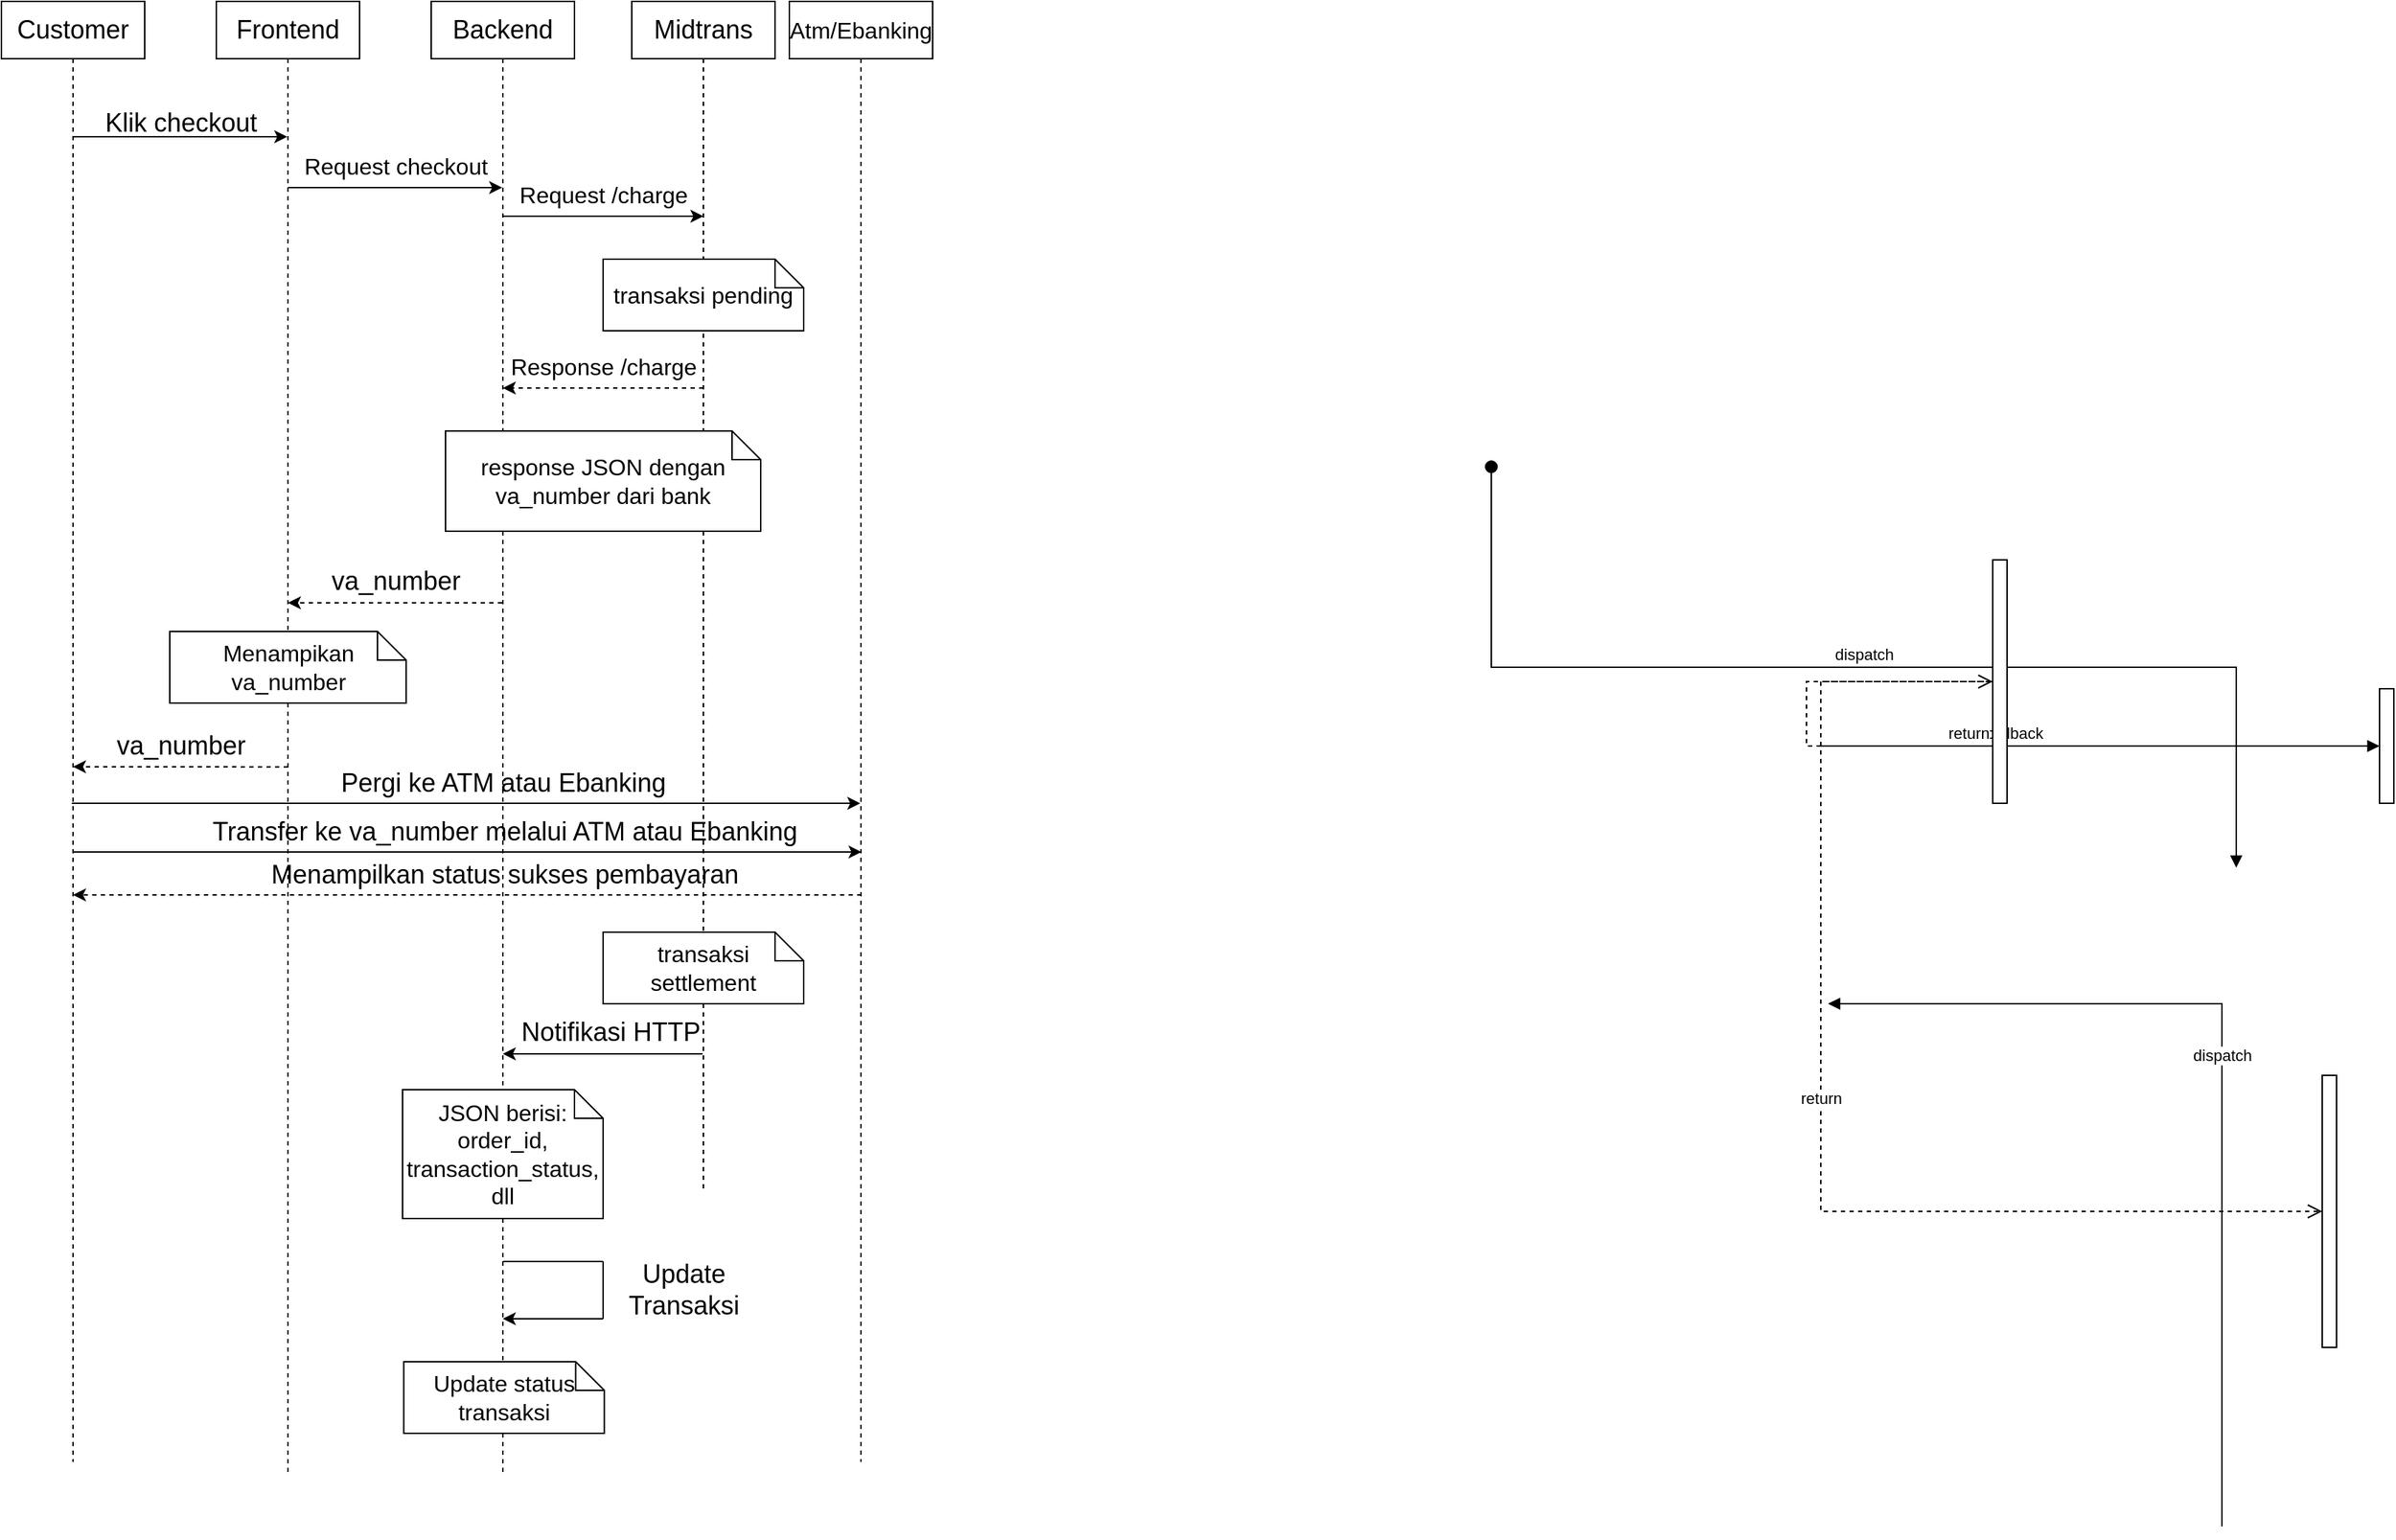 <mxfile version="24.5.3" type="github">
  <diagram name="Page-1" id="2YBvvXClWsGukQMizWep">
    <mxGraphModel dx="1100" dy="681" grid="1" gridSize="10" guides="1" tooltips="1" connect="1" arrows="1" fold="1" page="1" pageScale="1" pageWidth="850" pageHeight="1100" math="0" shadow="0">
      <root>
        <mxCell id="0" />
        <mxCell id="1" parent="0" />
        <mxCell id="QBmbDSx_dbbPRp1ByL7P-2" style="edgeStyle=elbowEdgeStyle;rounded=0;orthogonalLoop=1;jettySize=auto;html=1;elbow=vertical;curved=0;" edge="1" parent="1" target="aM9ryv3xv72pqoxQDRHE-5">
          <mxGeometry relative="1" as="geometry">
            <mxPoint x="89.5" y="134.5" as="sourcePoint" />
            <mxPoint x="209.5" y="134.5" as="targetPoint" />
          </mxGeometry>
        </mxCell>
        <mxCell id="QBmbDSx_dbbPRp1ByL7P-38" style="edgeStyle=elbowEdgeStyle;rounded=0;orthogonalLoop=1;jettySize=auto;html=1;elbow=vertical;curved=0;" edge="1" parent="1">
          <mxGeometry relative="1" as="geometry">
            <mxPoint x="89.167" y="599.997" as="sourcePoint" />
            <mxPoint x="639.5" y="599.997" as="targetPoint" />
          </mxGeometry>
        </mxCell>
        <mxCell id="aM9ryv3xv72pqoxQDRHE-1" value="&lt;font style=&quot;font-size: 18px;&quot;&gt;Customer&lt;/font&gt;" style="shape=umlLifeline;perimeter=lifelinePerimeter;whiteSpace=wrap;html=1;container=0;dropTarget=0;collapsible=0;recursiveResize=0;outlineConnect=0;portConstraint=eastwest;newEdgeStyle={&quot;edgeStyle&quot;:&quot;elbowEdgeStyle&quot;,&quot;elbow&quot;:&quot;vertical&quot;,&quot;curved&quot;:0,&quot;rounded&quot;:0};" parent="1" vertex="1">
          <mxGeometry x="40" y="40" width="100" height="1020" as="geometry" />
        </mxCell>
        <mxCell id="QBmbDSx_dbbPRp1ByL7P-6" style="edgeStyle=elbowEdgeStyle;rounded=0;orthogonalLoop=1;jettySize=auto;html=1;elbow=vertical;curved=0;" edge="1" parent="1" source="aM9ryv3xv72pqoxQDRHE-5" target="QBmbDSx_dbbPRp1ByL7P-5">
          <mxGeometry relative="1" as="geometry">
            <Array as="points">
              <mxPoint x="310" y="170" />
            </Array>
          </mxGeometry>
        </mxCell>
        <mxCell id="aM9ryv3xv72pqoxQDRHE-5" value="&lt;font style=&quot;font-size: 18px;&quot;&gt;Frontend&lt;/font&gt;" style="shape=umlLifeline;perimeter=lifelinePerimeter;whiteSpace=wrap;html=1;container=0;dropTarget=0;collapsible=0;recursiveResize=0;outlineConnect=0;portConstraint=eastwest;newEdgeStyle={&quot;edgeStyle&quot;:&quot;elbowEdgeStyle&quot;,&quot;elbow&quot;:&quot;vertical&quot;,&quot;curved&quot;:0,&quot;rounded&quot;:0};" parent="1" vertex="1">
          <mxGeometry x="190" y="40" width="100" height="1030" as="geometry" />
        </mxCell>
        <mxCell id="aM9ryv3xv72pqoxQDRHE-7" value="dispatch" style="html=1;verticalAlign=bottom;endArrow=block;edgeStyle=elbowEdgeStyle;elbow=vertical;curved=0;rounded=0;" parent="1" edge="1">
          <mxGeometry relative="1" as="geometry">
            <mxPoint x="1590" y="1105" as="sourcePoint" />
            <Array as="points">
              <mxPoint x="1230" y="740" />
            </Array>
            <mxPoint x="1315" y="740" as="targetPoint" />
          </mxGeometry>
        </mxCell>
        <mxCell id="aM9ryv3xv72pqoxQDRHE-8" value="return" style="html=1;verticalAlign=bottom;endArrow=open;dashed=1;endSize=8;edgeStyle=elbowEdgeStyle;elbow=vertical;curved=0;rounded=0;" parent="1" source="aM9ryv3xv72pqoxQDRHE-6" target="aM9ryv3xv72pqoxQDRHE-2" edge="1">
          <mxGeometry relative="1" as="geometry">
            <mxPoint x="1315" y="605" as="targetPoint" />
            <Array as="points">
              <mxPoint x="1310" y="680" />
            </Array>
          </mxGeometry>
        </mxCell>
        <mxCell id="aM9ryv3xv72pqoxQDRHE-9" value="callback" style="html=1;verticalAlign=bottom;endArrow=block;edgeStyle=elbowEdgeStyle;elbow=vertical;curved=0;rounded=0;" parent="1" source="aM9ryv3xv72pqoxQDRHE-6" target="aM9ryv3xv72pqoxQDRHE-4" edge="1">
          <mxGeometry relative="1" as="geometry">
            <mxPoint x="1295" y="560" as="sourcePoint" />
            <Array as="points">
              <mxPoint x="1310" y="560" />
            </Array>
          </mxGeometry>
        </mxCell>
        <mxCell id="aM9ryv3xv72pqoxQDRHE-10" value="return" style="html=1;verticalAlign=bottom;endArrow=open;dashed=1;endSize=8;edgeStyle=elbowEdgeStyle;elbow=vertical;curved=0;rounded=0;" parent="1" source="aM9ryv3xv72pqoxQDRHE-4" target="aM9ryv3xv72pqoxQDRHE-6" edge="1">
          <mxGeometry relative="1" as="geometry">
            <mxPoint x="1295" y="635" as="targetPoint" />
            <Array as="points">
              <mxPoint x="1300" y="630" />
            </Array>
          </mxGeometry>
        </mxCell>
        <mxCell id="aM9ryv3xv72pqoxQDRHE-2" value="" style="html=1;points=[];perimeter=orthogonalPerimeter;outlineConnect=0;targetShapes=umlLifeline;portConstraint=eastwest;newEdgeStyle={&quot;edgeStyle&quot;:&quot;elbowEdgeStyle&quot;,&quot;elbow&quot;:&quot;vertical&quot;,&quot;curved&quot;:0,&quot;rounded&quot;:0};" parent="1" vertex="1">
          <mxGeometry x="1660" y="790" width="10" height="190" as="geometry" />
        </mxCell>
        <mxCell id="aM9ryv3xv72pqoxQDRHE-4" value="" style="html=1;points=[];perimeter=orthogonalPerimeter;outlineConnect=0;targetShapes=umlLifeline;portConstraint=eastwest;newEdgeStyle={&quot;edgeStyle&quot;:&quot;elbowEdgeStyle&quot;,&quot;elbow&quot;:&quot;vertical&quot;,&quot;curved&quot;:0,&quot;rounded&quot;:0};" parent="1" vertex="1">
          <mxGeometry x="1700" y="520" width="10" height="80" as="geometry" />
        </mxCell>
        <mxCell id="aM9ryv3xv72pqoxQDRHE-3" value="dispatch" style="html=1;verticalAlign=bottom;startArrow=oval;endArrow=block;startSize=8;edgeStyle=elbowEdgeStyle;elbow=vertical;curved=0;rounded=0;" parent="1" edge="1">
          <mxGeometry relative="1" as="geometry">
            <mxPoint x="1080" y="365" as="sourcePoint" />
            <mxPoint x="1600" y="645" as="targetPoint" />
          </mxGeometry>
        </mxCell>
        <mxCell id="aM9ryv3xv72pqoxQDRHE-6" value="" style="html=1;points=[];perimeter=orthogonalPerimeter;outlineConnect=0;targetShapes=umlLifeline;portConstraint=eastwest;newEdgeStyle={&quot;edgeStyle&quot;:&quot;elbowEdgeStyle&quot;,&quot;elbow&quot;:&quot;vertical&quot;,&quot;curved&quot;:0,&quot;rounded&quot;:0};" parent="1" vertex="1">
          <mxGeometry x="1430" y="430" width="10" height="170" as="geometry" />
        </mxCell>
        <mxCell id="QBmbDSx_dbbPRp1ByL7P-4" value="&lt;font style=&quot;font-size: 18px;&quot;&gt;Klik checkout&lt;/font&gt;" style="text;html=1;align=center;verticalAlign=middle;resizable=0;points=[];autosize=1;strokeColor=none;fillColor=none;" vertex="1" parent="1">
          <mxGeometry x="100" y="105" width="130" height="40" as="geometry" />
        </mxCell>
        <mxCell id="QBmbDSx_dbbPRp1ByL7P-5" value="&lt;font style=&quot;font-size: 18px;&quot;&gt;Backend&lt;/font&gt;" style="shape=umlLifeline;perimeter=lifelinePerimeter;whiteSpace=wrap;html=1;container=0;dropTarget=0;collapsible=0;recursiveResize=0;outlineConnect=0;portConstraint=eastwest;newEdgeStyle={&quot;edgeStyle&quot;:&quot;elbowEdgeStyle&quot;,&quot;elbow&quot;:&quot;vertical&quot;,&quot;curved&quot;:0,&quot;rounded&quot;:0};" vertex="1" parent="1">
          <mxGeometry x="340" y="40" width="100" height="1030" as="geometry" />
        </mxCell>
        <mxCell id="QBmbDSx_dbbPRp1ByL7P-7" value="&lt;font style=&quot;font-size: 16px;&quot;&gt;Request checkout&lt;/font&gt;" style="text;html=1;align=center;verticalAlign=middle;resizable=0;points=[];autosize=1;strokeColor=none;fillColor=none;" vertex="1" parent="1">
          <mxGeometry x="240" y="140" width="150" height="30" as="geometry" />
        </mxCell>
        <mxCell id="QBmbDSx_dbbPRp1ByL7P-8" value="&lt;font style=&quot;font-size: 18px;&quot;&gt;Midtrans&lt;/font&gt;" style="shape=umlLifeline;perimeter=lifelinePerimeter;whiteSpace=wrap;html=1;container=0;dropTarget=0;collapsible=0;recursiveResize=0;outlineConnect=0;portConstraint=eastwest;newEdgeStyle={&quot;edgeStyle&quot;:&quot;elbowEdgeStyle&quot;,&quot;elbow&quot;:&quot;vertical&quot;,&quot;curved&quot;:0,&quot;rounded&quot;:0};" vertex="1" parent="1">
          <mxGeometry x="480" y="40" width="100" height="830" as="geometry" />
        </mxCell>
        <mxCell id="QBmbDSx_dbbPRp1ByL7P-10" value="&lt;font style=&quot;font-size: 16px;&quot;&gt;Request /charge&lt;/font&gt;" style="text;html=1;align=center;verticalAlign=middle;resizable=0;points=[];autosize=1;strokeColor=none;fillColor=none;" vertex="1" parent="1">
          <mxGeometry x="390" y="160" width="140" height="30" as="geometry" />
        </mxCell>
        <mxCell id="QBmbDSx_dbbPRp1ByL7P-11" value="&lt;font style=&quot;font-size: 16px;&quot;&gt;Atm/Ebanking&lt;/font&gt;" style="shape=umlLifeline;perimeter=lifelinePerimeter;whiteSpace=wrap;html=1;container=0;dropTarget=0;collapsible=0;recursiveResize=0;outlineConnect=0;portConstraint=eastwest;newEdgeStyle={&quot;edgeStyle&quot;:&quot;elbowEdgeStyle&quot;,&quot;elbow&quot;:&quot;vertical&quot;,&quot;curved&quot;:0,&quot;rounded&quot;:0};" vertex="1" parent="1">
          <mxGeometry x="590" y="40" width="100" height="1020" as="geometry" />
        </mxCell>
        <mxCell id="QBmbDSx_dbbPRp1ByL7P-23" value="&lt;font style=&quot;font-size: 16px;&quot;&gt;transaksi pending&lt;/font&gt;" style="shape=note;size=20;whiteSpace=wrap;html=1;" vertex="1" parent="1">
          <mxGeometry x="460" y="220" width="140" height="50" as="geometry" />
        </mxCell>
        <mxCell id="QBmbDSx_dbbPRp1ByL7P-26" value="&lt;span style=&quot;font-size: 16px;&quot;&gt;response JSON dengan va_number dari bank&lt;/span&gt;" style="shape=note;size=20;whiteSpace=wrap;html=1;align=center;" vertex="1" parent="1">
          <mxGeometry x="350" y="340" width="220" height="70" as="geometry" />
        </mxCell>
        <mxCell id="QBmbDSx_dbbPRp1ByL7P-27" value="" style="group" vertex="1" connectable="0" parent="1">
          <mxGeometry x="390" y="280" width="145" height="30" as="geometry" />
        </mxCell>
        <mxCell id="QBmbDSx_dbbPRp1ByL7P-24" value="&lt;font style=&quot;font-size: 16px;&quot;&gt;Response /charge&lt;/font&gt;" style="text;html=1;align=center;verticalAlign=middle;resizable=0;points=[];autosize=1;strokeColor=none;fillColor=none;" vertex="1" parent="QBmbDSx_dbbPRp1ByL7P-27">
          <mxGeometry x="-5" width="150" height="30" as="geometry" />
        </mxCell>
        <mxCell id="QBmbDSx_dbbPRp1ByL7P-25" style="edgeStyle=elbowEdgeStyle;rounded=0;orthogonalLoop=1;jettySize=auto;html=1;elbow=vertical;curved=0;dashed=1;" edge="1" parent="QBmbDSx_dbbPRp1ByL7P-27">
          <mxGeometry relative="1" as="geometry">
            <mxPoint x="140" y="30" as="sourcePoint" />
            <mxPoint y="30" as="targetPoint" />
          </mxGeometry>
        </mxCell>
        <mxCell id="QBmbDSx_dbbPRp1ByL7P-32" value="&lt;font style=&quot;font-size: 18px;&quot;&gt;va_number&lt;/font&gt;" style="text;html=1;align=center;verticalAlign=middle;resizable=0;points=[];autosize=1;strokeColor=none;fillColor=none;" vertex="1" parent="1">
          <mxGeometry x="260" y="425" width="110" height="40" as="geometry" />
        </mxCell>
        <mxCell id="QBmbDSx_dbbPRp1ByL7P-33" style="edgeStyle=elbowEdgeStyle;rounded=0;orthogonalLoop=1;jettySize=auto;html=1;elbow=vertical;curved=0;dashed=1;" edge="1" parent="1" source="QBmbDSx_dbbPRp1ByL7P-5">
          <mxGeometry relative="1" as="geometry">
            <mxPoint x="375" y="460" as="sourcePoint" />
            <mxPoint x="240" y="460" as="targetPoint" />
          </mxGeometry>
        </mxCell>
        <mxCell id="QBmbDSx_dbbPRp1ByL7P-34" value="&lt;span style=&quot;font-size: 16px;&quot;&gt;Menampikan va_number&lt;/span&gt;" style="shape=note;size=20;whiteSpace=wrap;html=1;align=center;" vertex="1" parent="1">
          <mxGeometry x="157.5" y="480" width="165" height="50" as="geometry" />
        </mxCell>
        <mxCell id="QBmbDSx_dbbPRp1ByL7P-35" value="&lt;font style=&quot;font-size: 18px;&quot;&gt;va_number&lt;/font&gt;" style="text;html=1;align=center;verticalAlign=middle;resizable=0;points=[];autosize=1;strokeColor=none;fillColor=none;" vertex="1" parent="1">
          <mxGeometry x="110" y="539.58" width="110" height="40" as="geometry" />
        </mxCell>
        <mxCell id="QBmbDSx_dbbPRp1ByL7P-36" style="edgeStyle=elbowEdgeStyle;rounded=0;orthogonalLoop=1;jettySize=auto;html=1;elbow=vertical;curved=0;dashed=1;" edge="1" parent="1">
          <mxGeometry relative="1" as="geometry">
            <mxPoint x="240" y="574.58" as="sourcePoint" />
            <mxPoint x="90" y="574.58" as="targetPoint" />
          </mxGeometry>
        </mxCell>
        <mxCell id="QBmbDSx_dbbPRp1ByL7P-37" style="edgeStyle=elbowEdgeStyle;rounded=0;orthogonalLoop=1;jettySize=auto;html=1;elbow=vertical;curved=0;" edge="1" parent="1">
          <mxGeometry relative="1" as="geometry">
            <mxPoint x="390" y="190" as="sourcePoint" />
            <mxPoint x="530" y="190" as="targetPoint" />
          </mxGeometry>
        </mxCell>
        <mxCell id="QBmbDSx_dbbPRp1ByL7P-39" value="&lt;span style=&quot;font-size: 18px;&quot;&gt;Pergi ke ATM atau Ebanking&lt;/span&gt;" style="text;html=1;align=center;verticalAlign=middle;resizable=0;points=[];autosize=1;strokeColor=none;fillColor=none;" vertex="1" parent="1">
          <mxGeometry x="265" y="566" width="250" height="40" as="geometry" />
        </mxCell>
        <mxCell id="QBmbDSx_dbbPRp1ByL7P-40" value="&lt;span style=&quot;font-size: 18px;&quot;&gt;Transfer ke va_number melalui ATM atau Ebanking&lt;/span&gt;" style="text;html=1;align=center;verticalAlign=middle;resizable=0;points=[];autosize=1;strokeColor=none;fillColor=none;" vertex="1" parent="1">
          <mxGeometry x="175.83" y="600" width="430" height="40" as="geometry" />
        </mxCell>
        <mxCell id="QBmbDSx_dbbPRp1ByL7P-41" style="edgeStyle=elbowEdgeStyle;rounded=0;orthogonalLoop=1;jettySize=auto;html=1;elbow=vertical;curved=0;" edge="1" parent="1">
          <mxGeometry relative="1" as="geometry">
            <mxPoint x="89.997" y="633.997" as="sourcePoint" />
            <mxPoint x="640.33" y="633.997" as="targetPoint" />
          </mxGeometry>
        </mxCell>
        <mxCell id="QBmbDSx_dbbPRp1ByL7P-42" value="&lt;span style=&quot;font-size: 18px;&quot;&gt;Menampilkan status sukses pembayaran&lt;/span&gt;" style="text;html=1;align=center;verticalAlign=middle;resizable=0;points=[];autosize=1;strokeColor=none;fillColor=none;" vertex="1" parent="1">
          <mxGeometry x="215.83" y="630" width="350" height="40" as="geometry" />
        </mxCell>
        <mxCell id="QBmbDSx_dbbPRp1ByL7P-43" style="edgeStyle=elbowEdgeStyle;rounded=0;orthogonalLoop=1;jettySize=auto;html=1;elbow=vertical;curved=0;dashed=1;" edge="1" parent="1">
          <mxGeometry relative="1" as="geometry">
            <mxPoint x="640.33" y="663.997" as="sourcePoint" />
            <mxPoint x="89.997" y="663.997" as="targetPoint" />
          </mxGeometry>
        </mxCell>
        <mxCell id="QBmbDSx_dbbPRp1ByL7P-44" value="&lt;font style=&quot;font-size: 16px;&quot;&gt;transaksi settlement&lt;/font&gt;" style="shape=note;size=20;whiteSpace=wrap;html=1;" vertex="1" parent="1">
          <mxGeometry x="460" y="690" width="140" height="50" as="geometry" />
        </mxCell>
        <mxCell id="QBmbDSx_dbbPRp1ByL7P-45" value="&lt;font style=&quot;font-size: 18px;&quot;&gt;Notifikasi HTTP&lt;/font&gt;" style="text;html=1;align=center;verticalAlign=middle;resizable=0;points=[];autosize=1;strokeColor=none;fillColor=none;" vertex="1" parent="1">
          <mxGeometry x="390" y="740" width="150" height="40" as="geometry" />
        </mxCell>
        <mxCell id="QBmbDSx_dbbPRp1ByL7P-46" style="edgeStyle=elbowEdgeStyle;rounded=0;orthogonalLoop=1;jettySize=auto;html=1;elbow=vertical;curved=0;" edge="1" parent="1" source="QBmbDSx_dbbPRp1ByL7P-8">
          <mxGeometry relative="1" as="geometry">
            <mxPoint x="540" y="775" as="sourcePoint" />
            <mxPoint x="390" y="775" as="targetPoint" />
          </mxGeometry>
        </mxCell>
        <mxCell id="QBmbDSx_dbbPRp1ByL7P-49" value="&lt;font style=&quot;font-size: 16px;&quot;&gt;JSON berisi: order_id, transaction_status, dll&lt;/font&gt;" style="shape=note;size=20;whiteSpace=wrap;html=1;" vertex="1" parent="1">
          <mxGeometry x="320" y="800" width="140" height="90" as="geometry" />
        </mxCell>
        <mxCell id="QBmbDSx_dbbPRp1ByL7P-52" value="" style="endArrow=none;html=1;rounded=0;" edge="1" parent="1">
          <mxGeometry width="50" height="50" relative="1" as="geometry">
            <mxPoint x="460" y="920" as="sourcePoint" />
            <mxPoint x="390.003" y="920" as="targetPoint" />
          </mxGeometry>
        </mxCell>
        <mxCell id="QBmbDSx_dbbPRp1ByL7P-53" value="" style="endArrow=none;html=1;rounded=0;" edge="1" parent="1">
          <mxGeometry width="50" height="50" relative="1" as="geometry">
            <mxPoint x="460" y="960" as="sourcePoint" />
            <mxPoint x="460" y="920" as="targetPoint" />
          </mxGeometry>
        </mxCell>
        <mxCell id="QBmbDSx_dbbPRp1ByL7P-54" value="" style="endArrow=classic;html=1;rounded=0;endFill=1;" edge="1" parent="1" target="QBmbDSx_dbbPRp1ByL7P-5">
          <mxGeometry width="50" height="50" relative="1" as="geometry">
            <mxPoint x="460" y="960" as="sourcePoint" />
            <mxPoint x="470" y="930" as="targetPoint" />
          </mxGeometry>
        </mxCell>
        <mxCell id="QBmbDSx_dbbPRp1ByL7P-55" value="&lt;font style=&quot;font-size: 18px;&quot;&gt;Update&lt;/font&gt;&lt;div&gt;&lt;font style=&quot;font-size: 18px;&quot;&gt;Transaksi&lt;/font&gt;&lt;/div&gt;" style="text;html=1;align=center;verticalAlign=middle;resizable=0;points=[];autosize=1;strokeColor=none;fillColor=none;" vertex="1" parent="1">
          <mxGeometry x="465.83" y="910" width="100" height="60" as="geometry" />
        </mxCell>
        <mxCell id="QBmbDSx_dbbPRp1ByL7P-56" value="&lt;font style=&quot;font-size: 16px;&quot;&gt;Update status transaksi&lt;/font&gt;" style="shape=note;size=20;whiteSpace=wrap;html=1;" vertex="1" parent="1">
          <mxGeometry x="320.83" y="990" width="140" height="50" as="geometry" />
        </mxCell>
      </root>
    </mxGraphModel>
  </diagram>
</mxfile>
